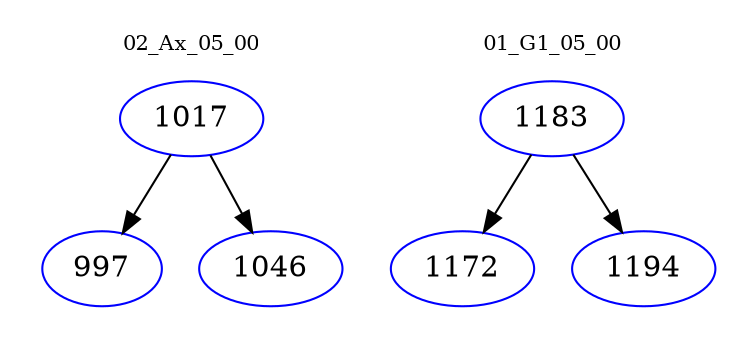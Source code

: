 digraph{
subgraph cluster_0 {
color = white
label = "02_Ax_05_00";
fontsize=10;
T0_1017 [label="1017", color="blue"]
T0_1017 -> T0_997 [color="black"]
T0_997 [label="997", color="blue"]
T0_1017 -> T0_1046 [color="black"]
T0_1046 [label="1046", color="blue"]
}
subgraph cluster_1 {
color = white
label = "01_G1_05_00";
fontsize=10;
T1_1183 [label="1183", color="blue"]
T1_1183 -> T1_1172 [color="black"]
T1_1172 [label="1172", color="blue"]
T1_1183 -> T1_1194 [color="black"]
T1_1194 [label="1194", color="blue"]
}
}
